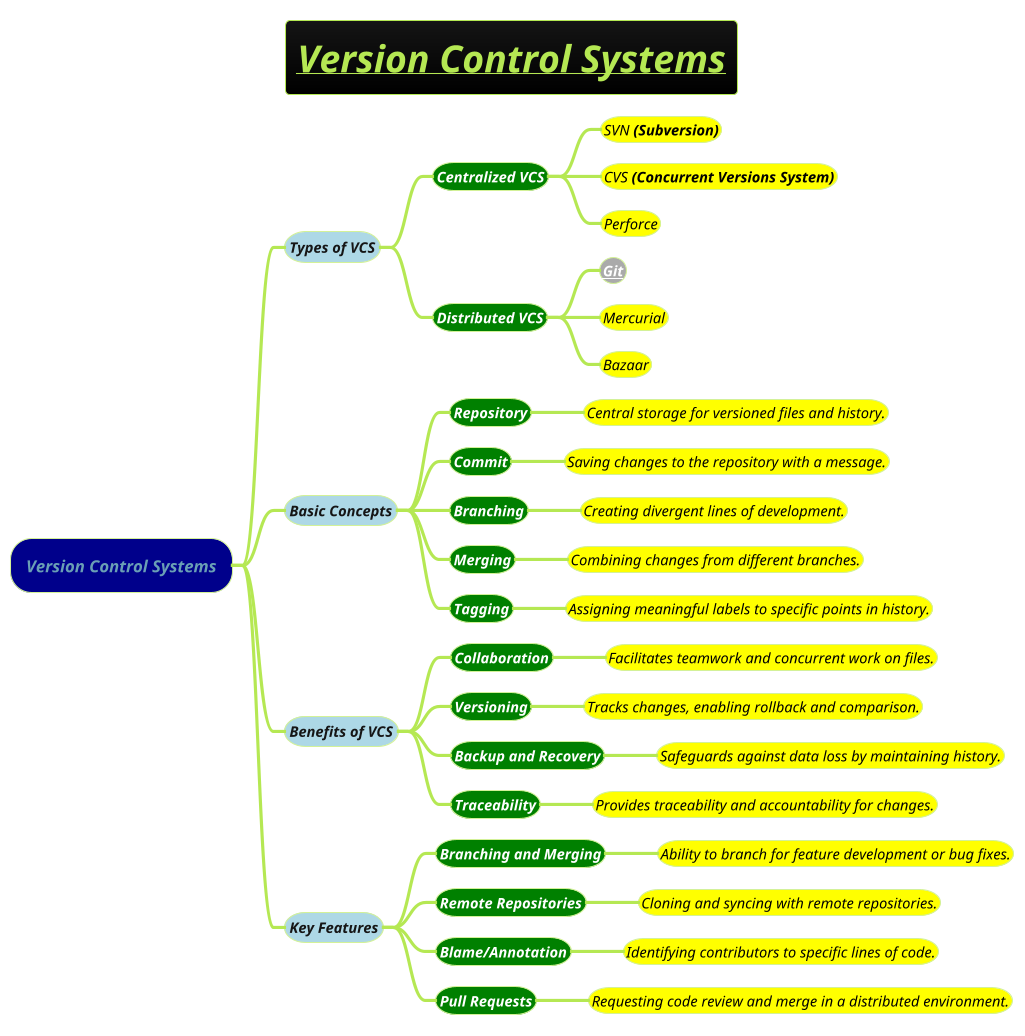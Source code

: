 @startmindmap
title =<i><b><u>Version Control Systems
!theme hacker

*[#darkblue] <i>Version Control Systems
**[#lightblue] <i><color #blac><size:14>Types of VCS
***[#green] <b><i><color #white><size:14>Centralized VCS
****[#yellow] <i><color #black><size:14>SVN <b>(Subversion)
****[#yellow] <i><color #black><size:14>CVS <b>(Concurrent Versions System)
****[#yellow] <i><color #black><size:14>Perforce
***[#green] <b><i><color #white><size:14>Distributed VCS
****[#a] <b><i><color #white><size:14>[[docs/3-devops/git/Git.puml Git]]
****[#yellow] <i><color #black><size:14>Mercurial
****[#yellow] <i><color #black><size:14>Bazaar
**[#lightblue] <i><color #blac><size:14>Basic Concepts
***[#green] <b><i><color #white><size:14>Repository
****[#yellow] <i><color #black><size:14>Central storage for versioned files and history.
***[#green] <b><i><color #white><size:14>Commit
****[#yellow] <i><color #black><size:14>Saving changes to the repository with a message.
***[#green] <b><i><color #white><size:14>Branching
****[#yellow] <i><color #black><size:14>Creating divergent lines of development.
***[#green] <b><i><color #white><size:14>Merging
****[#yellow] <i><color #black><size:14>Combining changes from different branches.
***[#green] <b><i><color #white><size:14>Tagging
****[#yellow] <i><color #black><size:14>Assigning meaningful labels to specific points in history.
**[#lightblue] <i><color #blac><size:14>Benefits of VCS
***[#green] <b><i><color #white><size:14>Collaboration
****[#yellow] <i><color #black><size:14>Facilitates teamwork and concurrent work on files.
***[#green] <b><i><color #white><size:14>Versioning
****[#yellow] <i><color #black><size:14>Tracks changes, enabling rollback and comparison.
***[#green] <b><i><color #white><size:14>Backup and Recovery
****[#yellow] <i><color #black><size:14>Safeguards against data loss by maintaining history.
***[#green] <b><i><color #white><size:14>Traceability
****[#yellow] <i><color #black><size:14>Provides traceability and accountability for changes.
**[#lightblue] <i><color #blac><size:14>Key Features
***[#green] <b><i><color #white><size:14>Branching and Merging
****[#yellow] <i><color #black><size:14>Ability to branch for feature development or bug fixes.
***[#green] <b><i><color #white><size:14>Remote Repositories
****[#yellow] <i><color #black><size:14>Cloning and syncing with remote repositories.
***[#green] <b><i><color #white><size:14>Blame/Annotation
****[#yellow] <i><color #black><size:14>Identifying contributors to specific lines of code.
***[#green] <b><i><color #white><size:14>Pull Requests
****[#yellow] <i><color #black><size:14>Requesting code review and merge in a distributed environment.
@endmindmap

